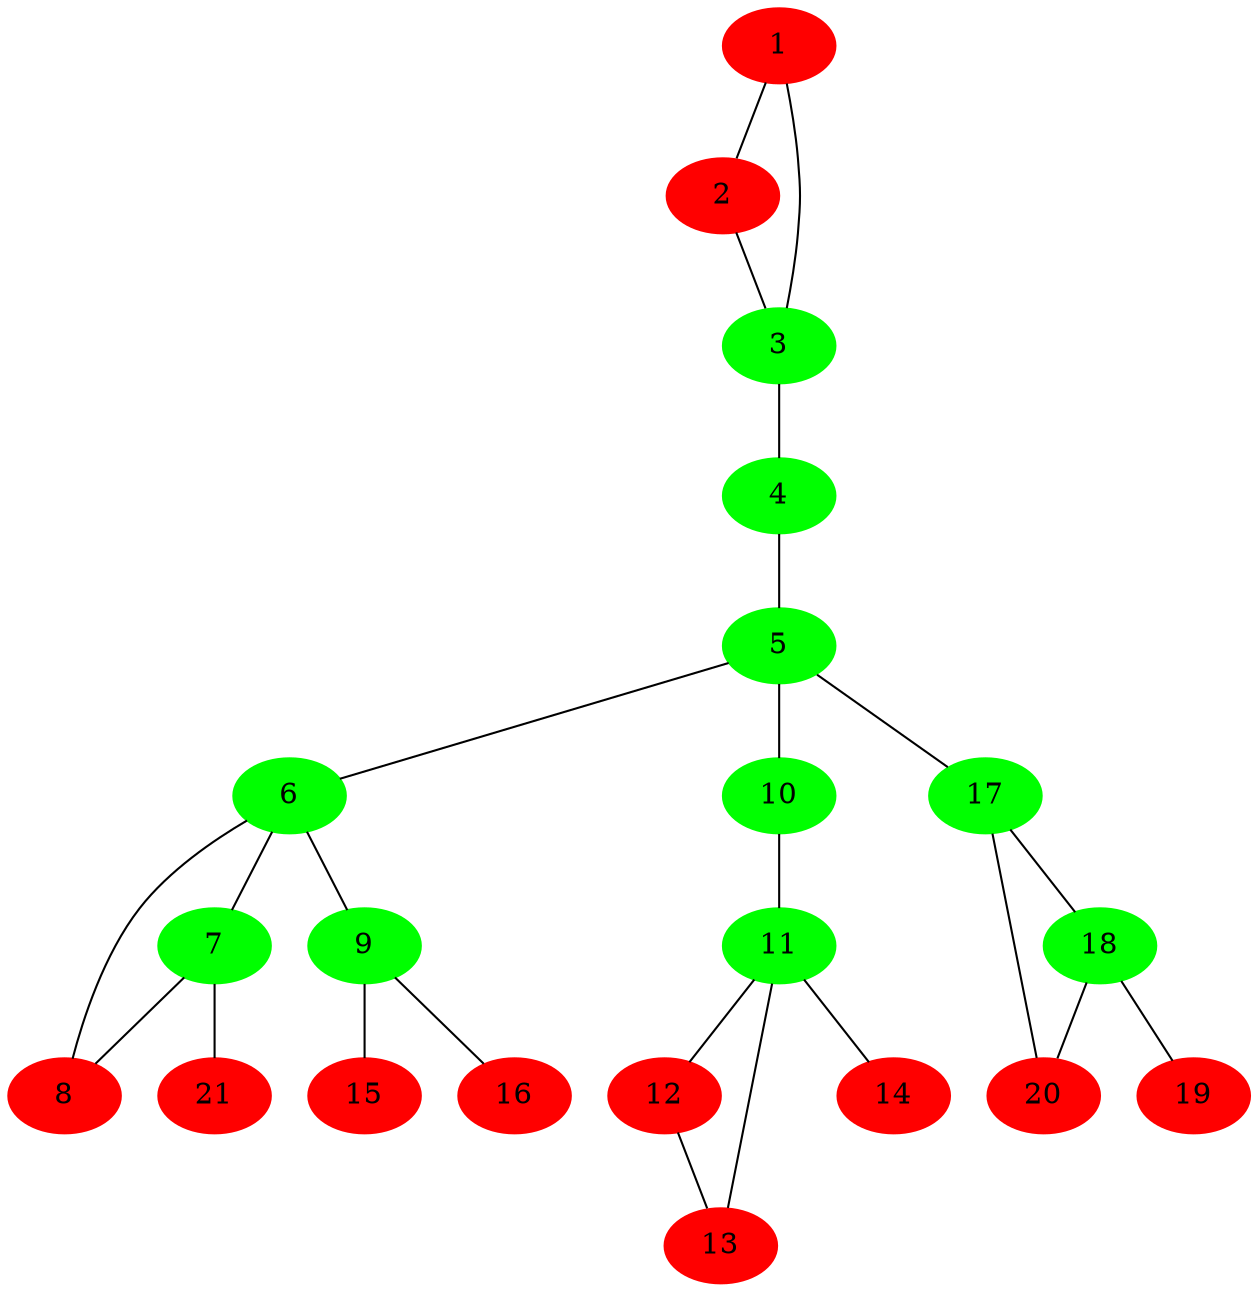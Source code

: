 Graph G {
	node [ style = filled, color = red]
	1 -- 2;
	1 -- 3;
	2 -- 3;
	3 -- 4;
	4 -- 5;
	5 -- 6;
	5 -- 10;
	5 -- 17;
	6 -- 7;
	6 -- 8;
	6 -- 9;
	7 -- 8;
	7 -- 21;
	9 -- 15;
	9 -- 16;
	10 -- 11;
	11 -- 12;
	11 -- 13;
	11 -- 14;
	12 -- 13;
	17 -- 18;
	17 -- 20;
	18 -- 19;
	18 -- 20;
	3 [ color = green ] 
	4 [ color = green ] 
	5 [ color = green ] 
	6 [ color = green ] 
	7 [ color = green ] 
	9 [ color = green ] 
	10 [ color = green ] 
	11 [ color = green ] 
	17 [ color = green ] 
	18 [ color = green ] 
}
